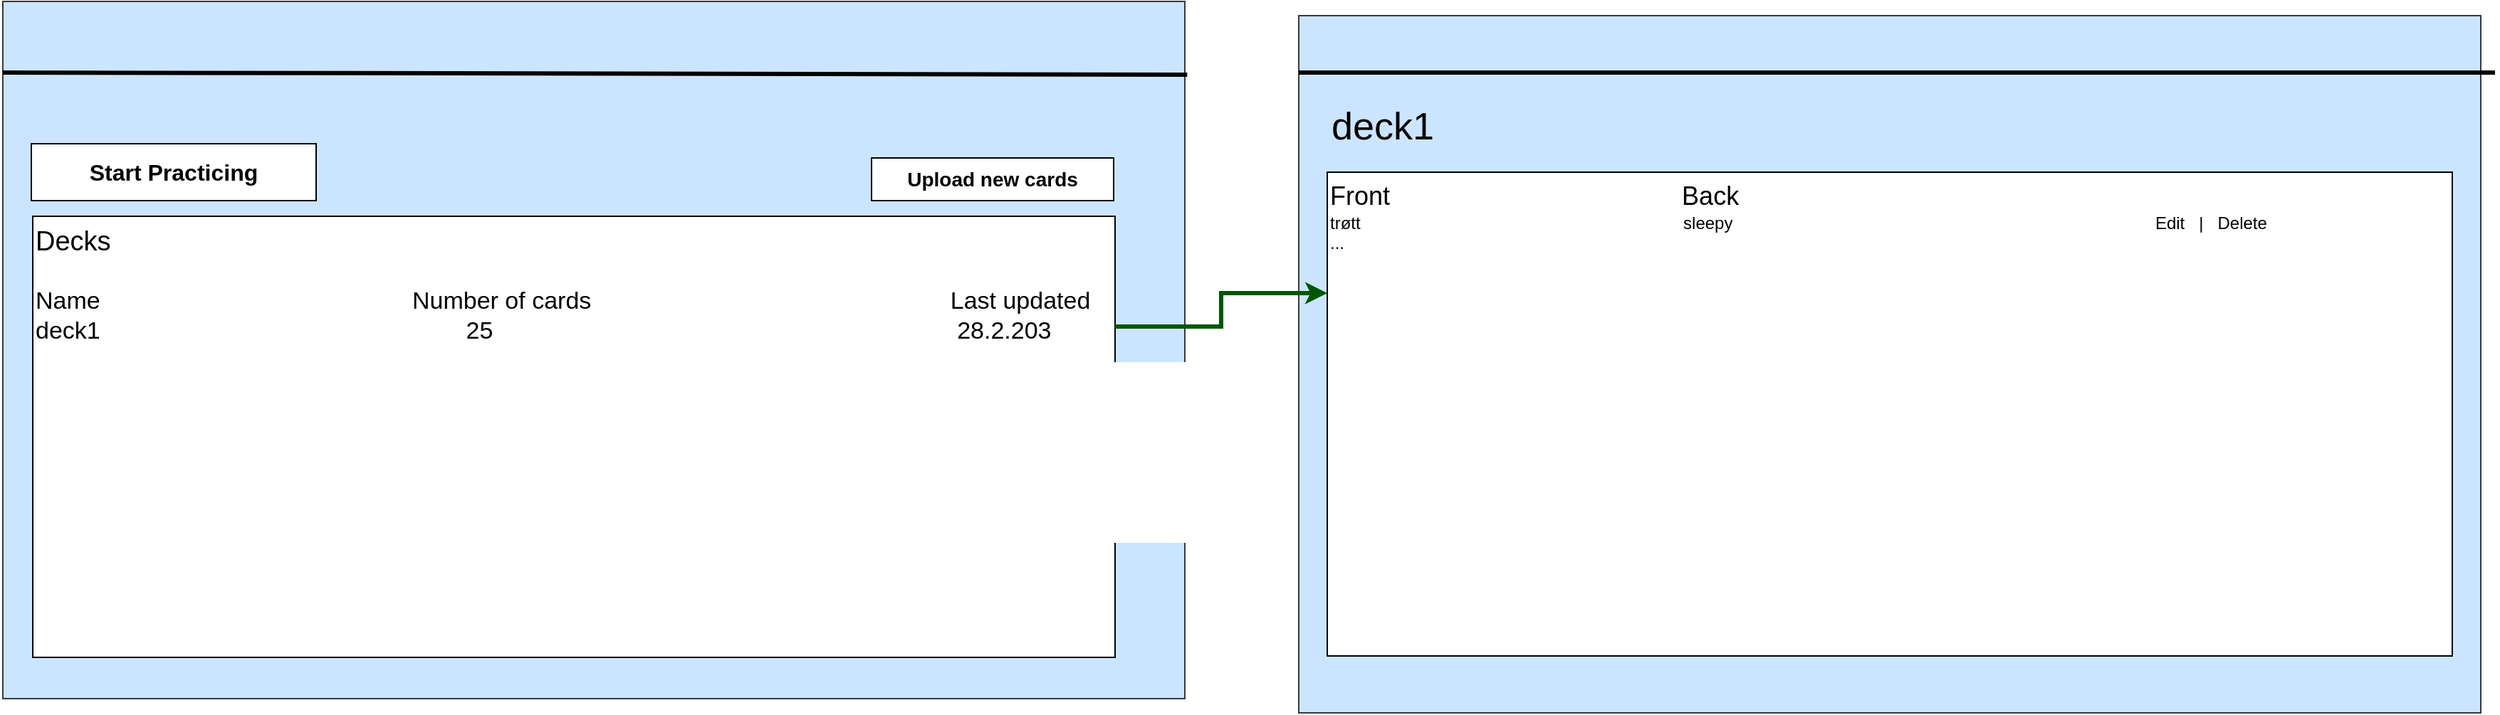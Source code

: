 <mxfile version="26.0.16">
  <diagram name="Page-1" id="vEOhtq5Bd5TEK9HqhE8f">
    <mxGraphModel dx="2885" dy="1122" grid="1" gridSize="10" guides="1" tooltips="1" connect="1" arrows="1" fold="1" page="1" pageScale="1" pageWidth="850" pageHeight="1100" math="0" shadow="0">
      <root>
        <mxCell id="0" />
        <mxCell id="1" parent="0" />
        <mxCell id="5FWoGzHp2kXZXk5WBv4S-13" value="" style="group" vertex="1" connectable="0" parent="1">
          <mxGeometry x="-800" y="40" width="1630" height="490" as="geometry" />
        </mxCell>
        <mxCell id="5FWoGzHp2kXZXk5WBv4S-3" value="" style="rounded=0;whiteSpace=wrap;html=1;fillColor=#cce5ff;strokeColor=#36393d;" vertex="1" parent="5FWoGzHp2kXZXk5WBv4S-13">
          <mxGeometry width="830" height="490" as="geometry" />
        </mxCell>
        <mxCell id="5FWoGzHp2kXZXk5WBv4S-4" value="" style="endArrow=none;html=1;rounded=0;exitX=0;exitY=0.102;exitDx=0;exitDy=0;exitPerimeter=0;entryX=1.002;entryY=0.105;entryDx=0;entryDy=0;entryPerimeter=0;strokeColor=light-dark(#000000,#000000);strokeWidth=3;" edge="1" parent="5FWoGzHp2kXZXk5WBv4S-13" source="5FWoGzHp2kXZXk5WBv4S-3" target="5FWoGzHp2kXZXk5WBv4S-3">
          <mxGeometry width="50" height="50" relative="1" as="geometry">
            <mxPoint x="400" y="330" as="sourcePoint" />
            <mxPoint x="840" y="50" as="targetPoint" />
          </mxGeometry>
        </mxCell>
        <mxCell id="5FWoGzHp2kXZXk5WBv4S-5" value="Start Practicing" style="rounded=0;whiteSpace=wrap;html=1;fontSize=16;fontStyle=1" vertex="1" parent="5FWoGzHp2kXZXk5WBv4S-13">
          <mxGeometry x="20" y="100" width="200" height="40" as="geometry" />
        </mxCell>
        <mxCell id="5FWoGzHp2kXZXk5WBv4S-6" value="&lt;div&gt;Upload new cards&lt;/div&gt;" style="rounded=0;whiteSpace=wrap;html=1;fontSize=14;fontStyle=1" vertex="1" parent="5FWoGzHp2kXZXk5WBv4S-13">
          <mxGeometry x="610" y="110" width="170" height="30" as="geometry" />
        </mxCell>
        <mxCell id="5FWoGzHp2kXZXk5WBv4S-11" value="&lt;div align=&quot;left&quot;&gt;&lt;font style=&quot;font-size: 19px;&quot;&gt;Decks&lt;/font&gt;&lt;/div&gt;&lt;div&gt;&lt;br&gt;&lt;/div&gt;&lt;div&gt;Name&lt;span style=&quot;white-space: pre;&quot;&gt;&#x9;&lt;/span&gt;&lt;span style=&quot;white-space: pre;&quot;&gt;&#x9;&lt;/span&gt;&lt;span style=&quot;white-space: pre;&quot;&gt;&#x9;&lt;/span&gt;&lt;span style=&quot;white-space: pre;&quot;&gt;&#x9;&lt;/span&gt;&lt;span style=&quot;white-space: pre;&quot;&gt;&#x9;&lt;/span&gt;&lt;span style=&quot;white-space: pre;&quot;&gt;      &#x9;&lt;/span&gt;Number of cards&lt;span style=&quot;white-space: pre;&quot;&gt;&#x9;&lt;/span&gt;&lt;span style=&quot;white-space: pre;&quot;&gt;&#x9;&lt;/span&gt;&lt;span style=&quot;white-space: pre;&quot;&gt;&#x9;&lt;/span&gt;&lt;span style=&quot;white-space: pre;&quot;&gt;&#x9;&lt;/span&gt;&lt;span style=&quot;white-space: pre;&quot;&gt;&#x9;&lt;/span&gt;&lt;span style=&quot;white-space: pre;&quot;&gt;&#x9;&lt;/span&gt;&lt;span style=&quot;white-space: pre;&quot;&gt;&#x9;&lt;/span&gt;Last updated&lt;/div&gt;&lt;div&gt;deck1&lt;span style=&quot;white-space: pre;&quot;&gt;&#x9;&lt;/span&gt;&lt;span style=&quot;white-space: pre;&quot;&gt;&#x9;&lt;/span&gt;&amp;nbsp;&amp;nbsp; &lt;span style=&quot;white-space: pre;&quot;&gt;&#x9;&lt;/span&gt;&lt;span style=&quot;white-space: pre;&quot;&gt;&#x9;&lt;/span&gt;&lt;span style=&quot;white-space: pre;&quot;&gt;&#x9;&lt;/span&gt;&lt;span style=&quot;white-space: pre;&quot;&gt;&#x9;&lt;/span&gt;&lt;span style=&quot;white-space: pre;&quot;&gt;&#x9;&lt;/span&gt;25&lt;span style=&quot;white-space: pre;&quot;&gt;&#x9;&lt;/span&gt;&lt;span style=&quot;white-space: pre;&quot;&gt;&#x9;&lt;/span&gt;&amp;nbsp;&amp;nbsp;&amp;nbsp;&amp;nbsp;&amp;nbsp;&amp;nbsp;&amp;nbsp;&amp;nbsp;&amp;nbsp;&amp;nbsp;&amp;nbsp;&amp;nbsp;&amp;nbsp;&amp;nbsp;&amp;nbsp;&amp;nbsp;&amp;nbsp;&amp;nbsp;&amp;nbsp;&amp;nbsp;&amp;nbsp;&amp;nbsp;&amp;nbsp;&amp;nbsp;&amp;nbsp;&amp;nbsp;&amp;nbsp;&amp;nbsp;&amp;nbsp;&amp;nbsp;&amp;nbsp;&amp;nbsp;&amp;nbsp;&amp;nbsp;&amp;nbsp;&amp;nbsp;&amp;nbsp;&amp;nbsp;&amp;nbsp;&amp;nbsp;&amp;nbsp;&amp;nbsp;&amp;nbsp;&amp;nbsp;&amp;nbsp;&amp;nbsp;&amp;nbsp;&amp;nbsp;&amp;nbsp;&amp;nbsp;&amp;nbsp;&amp;nbsp;&amp;nbsp;&amp;nbsp;&amp;nbsp;&amp;nbsp; 28.2.203&lt;/div&gt;" style="rounded=0;whiteSpace=wrap;html=1;align=left;verticalAlign=top;fontSize=17;" vertex="1" parent="5FWoGzHp2kXZXk5WBv4S-13">
          <mxGeometry x="21" y="151" width="760" height="310" as="geometry" />
        </mxCell>
        <mxCell id="5FWoGzHp2kXZXk5WBv4S-19" value="" style="group" vertex="1" connectable="0" parent="1">
          <mxGeometry x="110" y="50" width="840" height="490" as="geometry" />
        </mxCell>
        <mxCell id="5FWoGzHp2kXZXk5WBv4S-14" value="z" style="rounded=0;whiteSpace=wrap;html=1;fillColor=#cce5ff;strokeColor=#36393d;" vertex="1" parent="5FWoGzHp2kXZXk5WBv4S-19">
          <mxGeometry width="830" height="490" as="geometry" />
        </mxCell>
        <mxCell id="5FWoGzHp2kXZXk5WBv4S-16" value="" style="endArrow=none;html=1;rounded=0;strokeWidth=3;strokeColor=light-dark(#000000,#000000);" edge="1" parent="5FWoGzHp2kXZXk5WBv4S-19">
          <mxGeometry width="50" height="50" relative="1" as="geometry">
            <mxPoint y="40" as="sourcePoint" />
            <mxPoint x="840" y="40" as="targetPoint" />
          </mxGeometry>
        </mxCell>
        <mxCell id="5FWoGzHp2kXZXk5WBv4S-17" value="&lt;div&gt;&lt;font style=&quot;font-size: 18px;&quot;&gt;Front&amp;nbsp;&amp;nbsp;&amp;nbsp;&amp;nbsp;&amp;nbsp;&amp;nbsp;&amp;nbsp;&amp;nbsp;&amp;nbsp;&amp;nbsp;&amp;nbsp;&amp;nbsp;&amp;nbsp;&amp;nbsp;&amp;nbsp;&amp;nbsp;&amp;nbsp;&amp;nbsp;&amp;nbsp;&amp;nbsp;&amp;nbsp;&amp;nbsp;&amp;nbsp;&amp;nbsp;&amp;nbsp;&amp;nbsp;&amp;nbsp;&amp;nbsp;&amp;nbsp;&amp;nbsp;&amp;nbsp;&amp;nbsp;&amp;nbsp;&amp;nbsp;&amp;nbsp;&amp;nbsp;&amp;nbsp;&amp;nbsp;&amp;nbsp;&amp;nbsp; Back&amp;nbsp;&amp;nbsp;&amp;nbsp;&amp;nbsp;&amp;nbsp;&amp;nbsp;&amp;nbsp;&amp;nbsp;&amp;nbsp;&amp;nbsp;&amp;nbsp;&amp;nbsp;&amp;nbsp;&amp;nbsp;&amp;nbsp;&amp;nbsp;&amp;nbsp;&amp;nbsp;&amp;nbsp;&amp;nbsp;&amp;nbsp;&amp;nbsp;&amp;nbsp;&amp;nbsp;&amp;nbsp;&amp;nbsp;&amp;nbsp;&amp;nbsp;&amp;nbsp;&amp;nbsp;&amp;nbsp;&amp;nbsp;&amp;nbsp;&amp;nbsp;&amp;nbsp;&amp;nbsp;&amp;nbsp;&amp;nbsp;&amp;nbsp;&amp;nbsp;&amp;nbsp;&amp;nbsp;&amp;nbsp;&amp;nbsp;&amp;nbsp;&amp;nbsp;&amp;nbsp;&amp;nbsp;&amp;nbsp;&amp;nbsp;&amp;nbsp;&amp;nbsp;&amp;nbsp;&amp;nbsp;&amp;nbsp;&amp;nbsp;&amp;nbsp;&amp;nbsp;&amp;nbsp;&amp;nbsp;&amp;nbsp;&amp;nbsp;&amp;nbsp;&amp;nbsp;&amp;nbsp;&amp;nbsp;&amp;nbsp;&amp;nbsp;&amp;nbsp;&amp;nbsp;&amp;nbsp;&amp;nbsp;&amp;nbsp;&amp;nbsp;&amp;nbsp;&amp;nbsp;&amp;nbsp;&amp;nbsp;&amp;nbsp; &lt;br&gt;&lt;/font&gt;&lt;/div&gt;&lt;div&gt;trøtt&amp;nbsp;&amp;nbsp;&amp;nbsp;&amp;nbsp;&amp;nbsp;&amp;nbsp;&amp;nbsp;&amp;nbsp;&amp;nbsp;&amp;nbsp;&amp;nbsp;&amp;nbsp;&amp;nbsp;&amp;nbsp;&amp;nbsp;&amp;nbsp;&amp;nbsp;&amp;nbsp;&amp;nbsp;&amp;nbsp;&amp;nbsp;&amp;nbsp;&amp;nbsp;&amp;nbsp;&amp;nbsp;&amp;nbsp;&amp;nbsp;&amp;nbsp;&amp;nbsp;&amp;nbsp;&amp;nbsp;&amp;nbsp;&amp;nbsp;&amp;nbsp;&amp;nbsp;&amp;nbsp;&amp;nbsp;&amp;nbsp;&amp;nbsp;&amp;nbsp;&amp;nbsp;&amp;nbsp;&amp;nbsp;&amp;nbsp;&amp;nbsp;&amp;nbsp;&amp;nbsp;&amp;nbsp;&amp;nbsp;&amp;nbsp;&amp;nbsp;&amp;nbsp;&amp;nbsp;&amp;nbsp;&amp;nbsp;&amp;nbsp;&amp;nbsp;&amp;nbsp;&amp;nbsp;&amp;nbsp;&amp;nbsp;&amp;nbsp;&amp;nbsp;&amp;nbsp;&amp;nbsp;&amp;nbsp;&amp;nbsp; sleepy&amp;nbsp;&amp;nbsp;&amp;nbsp;&amp;nbsp;&amp;nbsp;&amp;nbsp;&amp;nbsp;&amp;nbsp;&amp;nbsp;&amp;nbsp;&amp;nbsp;&amp;nbsp;&amp;nbsp;&amp;nbsp;&amp;nbsp;&amp;nbsp;&amp;nbsp;&amp;nbsp;&amp;nbsp;&amp;nbsp;&amp;nbsp;&amp;nbsp;&amp;nbsp;&amp;nbsp;&amp;nbsp;&amp;nbsp;&amp;nbsp;&amp;nbsp;&amp;nbsp;&amp;nbsp;&amp;nbsp;&amp;nbsp;&amp;nbsp;&amp;nbsp;&amp;nbsp;&amp;nbsp;&amp;nbsp;&amp;nbsp;&amp;nbsp;&amp;nbsp;&amp;nbsp;&amp;nbsp;&amp;nbsp;&amp;nbsp;&amp;nbsp;&amp;nbsp;&amp;nbsp;&amp;nbsp;&amp;nbsp;&amp;nbsp;&amp;nbsp;&amp;nbsp;&amp;nbsp;&amp;nbsp;&amp;nbsp;&amp;nbsp;&amp;nbsp;&amp;nbsp;&amp;nbsp;&amp;nbsp;&amp;nbsp;&amp;nbsp;&amp;nbsp;&amp;nbsp;&amp;nbsp;&amp;nbsp;&amp;nbsp;&amp;nbsp;&amp;nbsp;&amp;nbsp;&amp;nbsp;&amp;nbsp;&amp;nbsp;&amp;nbsp;&amp;nbsp;&amp;nbsp;&amp;nbsp;&amp;nbsp;&amp;nbsp;&amp;nbsp;&amp;nbsp;&amp;nbsp;&amp;nbsp;&amp;nbsp;&amp;nbsp;&amp;nbsp;&amp;nbsp;&amp;nbsp; Edit&amp;nbsp;&amp;nbsp; |&amp;nbsp;&amp;nbsp; Delete&lt;/div&gt;&lt;div&gt;...&lt;/div&gt;&lt;div&gt;&lt;br&gt;&lt;/div&gt;" style="rounded=0;whiteSpace=wrap;html=1;align=left;verticalAlign=top;" vertex="1" parent="5FWoGzHp2kXZXk5WBv4S-19">
          <mxGeometry x="20" y="110" width="790" height="340" as="geometry" />
        </mxCell>
        <mxCell id="5FWoGzHp2kXZXk5WBv4S-18" value="&lt;font&gt;deck1&lt;/font&gt;" style="text;html=1;align=center;verticalAlign=middle;whiteSpace=wrap;rounded=0;fontSize=27;" vertex="1" parent="5FWoGzHp2kXZXk5WBv4S-19">
          <mxGeometry x="29" y="68" width="60" height="20" as="geometry" />
        </mxCell>
        <mxCell id="5FWoGzHp2kXZXk5WBv4S-20" style="edgeStyle=orthogonalEdgeStyle;rounded=0;orthogonalLoop=1;jettySize=auto;html=1;exitX=1;exitY=0.25;exitDx=0;exitDy=0;entryX=0;entryY=0.25;entryDx=0;entryDy=0;fillColor=#008a00;strokeColor=#005700;strokeWidth=3;" edge="1" parent="1" source="5FWoGzHp2kXZXk5WBv4S-11" target="5FWoGzHp2kXZXk5WBv4S-17">
          <mxGeometry relative="1" as="geometry" />
        </mxCell>
      </root>
    </mxGraphModel>
  </diagram>
</mxfile>
